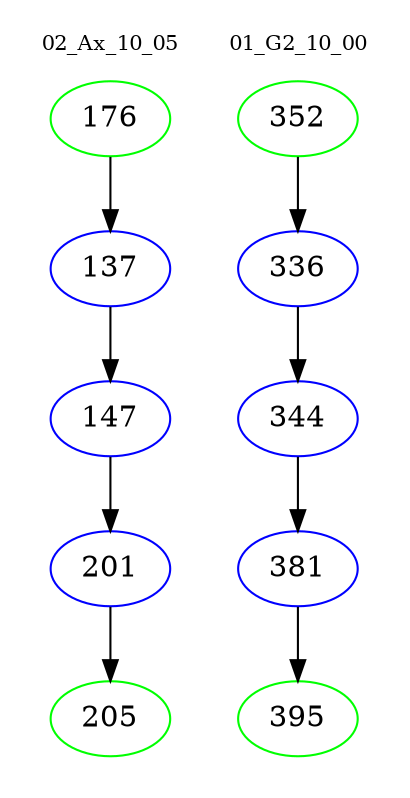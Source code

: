 digraph{
subgraph cluster_0 {
color = white
label = "02_Ax_10_05";
fontsize=10;
T0_176 [label="176", color="green"]
T0_176 -> T0_137 [color="black"]
T0_137 [label="137", color="blue"]
T0_137 -> T0_147 [color="black"]
T0_147 [label="147", color="blue"]
T0_147 -> T0_201 [color="black"]
T0_201 [label="201", color="blue"]
T0_201 -> T0_205 [color="black"]
T0_205 [label="205", color="green"]
}
subgraph cluster_1 {
color = white
label = "01_G2_10_00";
fontsize=10;
T1_352 [label="352", color="green"]
T1_352 -> T1_336 [color="black"]
T1_336 [label="336", color="blue"]
T1_336 -> T1_344 [color="black"]
T1_344 [label="344", color="blue"]
T1_344 -> T1_381 [color="black"]
T1_381 [label="381", color="blue"]
T1_381 -> T1_395 [color="black"]
T1_395 [label="395", color="green"]
}
}
